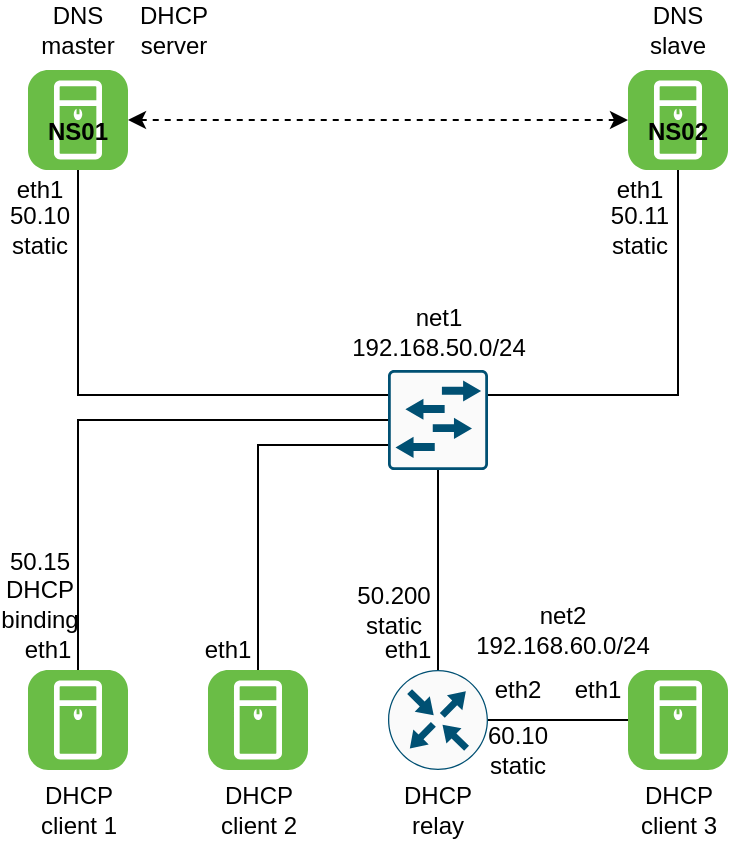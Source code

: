 <mxfile version="13.0.3" type="device"><diagram id="3a8wBe8YZLHmMHVvdr4T" name="Page-1"><mxGraphModel dx="456" dy="817" grid="1" gridSize="10" guides="1" tooltips="1" connect="1" arrows="1" fold="1" page="1" pageScale="1" pageWidth="1169" pageHeight="827" math="0" shadow="0"><root><mxCell id="0"/><mxCell id="1" parent="0"/><mxCell id="9jzsxlBcywDlB1LzhlgA-4" style="edgeStyle=orthogonalEdgeStyle;rounded=0;orthogonalLoop=1;jettySize=auto;html=1;exitX=0.5;exitY=1;exitDx=0;exitDy=0;exitPerimeter=0;entryX=0;entryY=0.25;entryDx=0;entryDy=0;entryPerimeter=0;endArrow=none;endFill=0;" parent="1" source="9jzsxlBcywDlB1LzhlgA-1" target="9jzsxlBcywDlB1LzhlgA-3" edge="1"><mxGeometry relative="1" as="geometry"/></mxCell><mxCell id="9jzsxlBcywDlB1LzhlgA-7" style="edgeStyle=orthogonalEdgeStyle;rounded=0;orthogonalLoop=1;jettySize=auto;html=1;exitX=1;exitY=0.5;exitDx=0;exitDy=0;exitPerimeter=0;entryX=0;entryY=0.5;entryDx=0;entryDy=0;entryPerimeter=0;dashed=1;startArrow=classic;startFill=1;" parent="1" source="9jzsxlBcywDlB1LzhlgA-1" target="9jzsxlBcywDlB1LzhlgA-2" edge="1"><mxGeometry relative="1" as="geometry"/></mxCell><mxCell id="9jzsxlBcywDlB1LzhlgA-1" value="" style="verticalLabelPosition=bottom;html=1;fillColor=#6ABD46;verticalAlign=top;align=center;points=[[0.06,0.06,0],[0.94,0.06,0],[0.94,0.94,0],[0.06,0.94,0],[0.25,0,0],[0.5,0,0],[0.75,0,0],[1,0.25,0],[1,0.5,0],[1,0.75,0],[0.75,1,0],[0.5,1,0],[0.25,1,0],[0,0.75,0],[0,0.5,0],[0,0.25,0]];pointerEvents=1;shape=mxgraph.cisco_safe.architecture.server;" parent="1" vertex="1"><mxGeometry x="434" y="239" width="50" height="50" as="geometry"/></mxCell><mxCell id="9jzsxlBcywDlB1LzhlgA-5" style="edgeStyle=orthogonalEdgeStyle;rounded=0;orthogonalLoop=1;jettySize=auto;html=1;exitX=0.5;exitY=1;exitDx=0;exitDy=0;exitPerimeter=0;entryX=1;entryY=0.25;entryDx=0;entryDy=0;entryPerimeter=0;endArrow=none;endFill=0;" parent="1" source="9jzsxlBcywDlB1LzhlgA-2" target="9jzsxlBcywDlB1LzhlgA-3" edge="1"><mxGeometry relative="1" as="geometry"/></mxCell><mxCell id="9jzsxlBcywDlB1LzhlgA-2" value="" style="verticalLabelPosition=bottom;html=1;fillColor=#6ABD46;verticalAlign=top;align=center;points=[[0.06,0.06,0],[0.94,0.06,0],[0.94,0.94,0],[0.06,0.94,0],[0.25,0,0],[0.5,0,0],[0.75,0,0],[1,0.25,0],[1,0.5,0],[1,0.75,0],[0.75,1,0],[0.5,1,0],[0.25,1,0],[0,0.75,0],[0,0.5,0],[0,0.25,0]];pointerEvents=1;shape=mxgraph.cisco_safe.architecture.server;" parent="1" vertex="1"><mxGeometry x="734" y="239" width="50" height="50" as="geometry"/></mxCell><mxCell id="9jzsxlBcywDlB1LzhlgA-3" value="" style="points=[[0.015,0.015,0],[0.985,0.015,0],[0.985,0.985,0],[0.015,0.985,0],[0.25,0,0],[0.5,0,0],[0.75,0,0],[1,0.25,0],[1,0.5,0],[1,0.75,0],[0.75,1,0],[0.5,1,0],[0.25,1,0],[0,0.75,0],[0,0.5,0],[0,0.25,0]];verticalLabelPosition=bottom;html=1;verticalAlign=top;aspect=fixed;align=center;pointerEvents=1;shape=mxgraph.cisco19.rect;prIcon=l2_switch;fillColor=#FAFAFA;strokeColor=#005073;" parent="1" vertex="1"><mxGeometry x="614" y="389" width="50" height="50" as="geometry"/></mxCell><mxCell id="9jzsxlBcywDlB1LzhlgA-8" value="DNS master" style="text;html=1;strokeColor=none;fillColor=none;align=center;verticalAlign=middle;whiteSpace=wrap;rounded=0;" parent="1" vertex="1"><mxGeometry x="439" y="209" width="40" height="20" as="geometry"/></mxCell><mxCell id="9jzsxlBcywDlB1LzhlgA-9" value="DNS slave" style="text;html=1;strokeColor=none;fillColor=none;align=center;verticalAlign=middle;whiteSpace=wrap;rounded=0;" parent="1" vertex="1"><mxGeometry x="739" y="209" width="40" height="20" as="geometry"/></mxCell><mxCell id="9jzsxlBcywDlB1LzhlgA-10" value="DHCP server" style="text;html=1;strokeColor=none;fillColor=none;align=center;verticalAlign=middle;whiteSpace=wrap;rounded=0;" parent="1" vertex="1"><mxGeometry x="486.5" y="209" width="40" height="20" as="geometry"/></mxCell><mxCell id="9jzsxlBcywDlB1LzhlgA-12" style="edgeStyle=orthogonalEdgeStyle;rounded=0;orthogonalLoop=1;jettySize=auto;html=1;exitX=0.5;exitY=0;exitDx=0;exitDy=0;exitPerimeter=0;entryX=0.5;entryY=1;entryDx=0;entryDy=0;entryPerimeter=0;startArrow=none;startFill=0;endArrow=none;endFill=0;" parent="1" source="9jzsxlBcywDlB1LzhlgA-11" target="9jzsxlBcywDlB1LzhlgA-3" edge="1"><mxGeometry relative="1" as="geometry"/></mxCell><mxCell id="9jzsxlBcywDlB1LzhlgA-11" value="" style="points=[[0.5,0,0],[1,0.5,0],[0.5,1,0],[0,0.5,0],[0.145,0.145,0],[0.856,0.145,0],[0.855,0.856,0],[0.145,0.855,0]];verticalLabelPosition=bottom;html=1;verticalAlign=top;aspect=fixed;align=center;pointerEvents=1;shape=mxgraph.cisco19.rect;prIcon=router;fillColor=#FAFAFA;strokeColor=#005073;" parent="1" vertex="1"><mxGeometry x="614" y="539" width="50" height="50" as="geometry"/></mxCell><mxCell id="9jzsxlBcywDlB1LzhlgA-14" style="edgeStyle=orthogonalEdgeStyle;rounded=0;orthogonalLoop=1;jettySize=auto;html=1;exitX=0.5;exitY=0;exitDx=0;exitDy=0;exitPerimeter=0;entryX=0;entryY=0.5;entryDx=0;entryDy=0;entryPerimeter=0;startArrow=none;startFill=0;endArrow=none;endFill=0;" parent="1" source="9jzsxlBcywDlB1LzhlgA-13" target="9jzsxlBcywDlB1LzhlgA-3" edge="1"><mxGeometry relative="1" as="geometry"/></mxCell><mxCell id="9jzsxlBcywDlB1LzhlgA-13" value="" style="verticalLabelPosition=bottom;html=1;fillColor=#6ABD46;verticalAlign=top;align=center;points=[[0.06,0.06,0],[0.94,0.06,0],[0.94,0.94,0],[0.06,0.94,0],[0.25,0,0],[0.5,0,0],[0.75,0,0],[1,0.25,0],[1,0.5,0],[1,0.75,0],[0.75,1,0],[0.5,1,0],[0.25,1,0],[0,0.75,0],[0,0.5,0],[0,0.25,0]];pointerEvents=1;shape=mxgraph.cisco_safe.architecture.server;" parent="1" vertex="1"><mxGeometry x="434" y="539" width="50" height="50" as="geometry"/></mxCell><mxCell id="9jzsxlBcywDlB1LzhlgA-17" style="edgeStyle=orthogonalEdgeStyle;rounded=0;orthogonalLoop=1;jettySize=auto;html=1;exitX=0;exitY=0.5;exitDx=0;exitDy=0;exitPerimeter=0;entryX=1;entryY=0.5;entryDx=0;entryDy=0;entryPerimeter=0;startArrow=none;startFill=0;endArrow=none;endFill=0;" parent="1" source="9jzsxlBcywDlB1LzhlgA-15" target="9jzsxlBcywDlB1LzhlgA-11" edge="1"><mxGeometry relative="1" as="geometry"/></mxCell><mxCell id="9jzsxlBcywDlB1LzhlgA-15" value="" style="verticalLabelPosition=bottom;html=1;fillColor=#6ABD46;verticalAlign=top;align=center;points=[[0.06,0.06,0],[0.94,0.06,0],[0.94,0.94,0],[0.06,0.94,0],[0.25,0,0],[0.5,0,0],[0.75,0,0],[1,0.25,0],[1,0.5,0],[1,0.75,0],[0.75,1,0],[0.5,1,0],[0.25,1,0],[0,0.75,0],[0,0.5,0],[0,0.25,0]];pointerEvents=1;shape=mxgraph.cisco_safe.architecture.server;" parent="1" vertex="1"><mxGeometry x="734" y="539" width="50" height="50" as="geometry"/></mxCell><mxCell id="9jzsxlBcywDlB1LzhlgA-18" value="DHCP client 1" style="text;html=1;strokeColor=none;fillColor=none;align=center;verticalAlign=middle;whiteSpace=wrap;rounded=0;" parent="1" vertex="1"><mxGeometry x="431.5" y="599" width="55" height="20" as="geometry"/></mxCell><mxCell id="9jzsxlBcywDlB1LzhlgA-19" value="DHCP client 3" style="text;html=1;strokeColor=none;fillColor=none;align=center;verticalAlign=middle;whiteSpace=wrap;rounded=0;" parent="1" vertex="1"><mxGeometry x="736.5" y="599" width="45" height="20" as="geometry"/></mxCell><mxCell id="9jzsxlBcywDlB1LzhlgA-20" value="DHCP relay" style="text;html=1;strokeColor=none;fillColor=none;align=center;verticalAlign=middle;whiteSpace=wrap;rounded=0;" parent="1" vertex="1"><mxGeometry x="619" y="599" width="40" height="20" as="geometry"/></mxCell><mxCell id="9jzsxlBcywDlB1LzhlgA-23" style="edgeStyle=orthogonalEdgeStyle;rounded=0;orthogonalLoop=1;jettySize=auto;html=1;exitX=0.5;exitY=0;exitDx=0;exitDy=0;exitPerimeter=0;entryX=0;entryY=0.75;entryDx=0;entryDy=0;entryPerimeter=0;startArrow=none;startFill=0;endArrow=none;endFill=0;" parent="1" source="9jzsxlBcywDlB1LzhlgA-21" target="9jzsxlBcywDlB1LzhlgA-3" edge="1"><mxGeometry relative="1" as="geometry"/></mxCell><mxCell id="9jzsxlBcywDlB1LzhlgA-21" value="" style="verticalLabelPosition=bottom;html=1;fillColor=#6ABD46;verticalAlign=top;align=center;points=[[0.06,0.06,0],[0.94,0.06,0],[0.94,0.94,0],[0.06,0.94,0],[0.25,0,0],[0.5,0,0],[0.75,0,0],[1,0.25,0],[1,0.5,0],[1,0.75,0],[0.75,1,0],[0.5,1,0],[0.25,1,0],[0,0.75,0],[0,0.5,0],[0,0.25,0]];pointerEvents=1;shape=mxgraph.cisco_safe.architecture.server;" parent="1" vertex="1"><mxGeometry x="524" y="539" width="50" height="50" as="geometry"/></mxCell><mxCell id="9jzsxlBcywDlB1LzhlgA-22" value="DHCP client 2" style="text;html=1;strokeColor=none;fillColor=none;align=center;verticalAlign=middle;whiteSpace=wrap;rounded=0;" parent="1" vertex="1"><mxGeometry x="526.5" y="599" width="45" height="20" as="geometry"/></mxCell><mxCell id="9jzsxlBcywDlB1LzhlgA-24" value="net1&lt;br&gt;192.168.50.0/24" style="text;html=1;strokeColor=none;fillColor=none;align=center;verticalAlign=middle;whiteSpace=wrap;rounded=0;" parent="1" vertex="1"><mxGeometry x="596.5" y="360" width="85" height="20" as="geometry"/></mxCell><mxCell id="9jzsxlBcywDlB1LzhlgA-25" value="net2&lt;br&gt;192.168.60.0/24" style="text;html=1;strokeColor=none;fillColor=none;align=center;verticalAlign=middle;whiteSpace=wrap;rounded=0;" parent="1" vertex="1"><mxGeometry x="659" y="509" width="85" height="20" as="geometry"/></mxCell><mxCell id="9jzsxlBcywDlB1LzhlgA-26" value="eth1" style="text;html=1;strokeColor=none;fillColor=none;align=center;verticalAlign=middle;whiteSpace=wrap;rounded=0;" parent="1" vertex="1"><mxGeometry x="420" y="289" width="40" height="20" as="geometry"/></mxCell><mxCell id="9jzsxlBcywDlB1LzhlgA-27" value="eth1" style="text;html=1;strokeColor=none;fillColor=none;align=center;verticalAlign=middle;whiteSpace=wrap;rounded=0;" parent="1" vertex="1"><mxGeometry x="424" y="519" width="40" height="20" as="geometry"/></mxCell><mxCell id="9jzsxlBcywDlB1LzhlgA-28" value="eth1" style="text;html=1;strokeColor=none;fillColor=none;align=center;verticalAlign=middle;whiteSpace=wrap;rounded=0;" parent="1" vertex="1"><mxGeometry x="514" y="519" width="40" height="20" as="geometry"/></mxCell><mxCell id="9jzsxlBcywDlB1LzhlgA-29" value="eth1" style="text;html=1;strokeColor=none;fillColor=none;align=center;verticalAlign=middle;whiteSpace=wrap;rounded=0;" parent="1" vertex="1"><mxGeometry x="720" y="289" width="40" height="20" as="geometry"/></mxCell><mxCell id="9jzsxlBcywDlB1LzhlgA-30" value="eth1" style="text;html=1;strokeColor=none;fillColor=none;align=center;verticalAlign=middle;whiteSpace=wrap;rounded=0;" parent="1" vertex="1"><mxGeometry x="699" y="539" width="40" height="20" as="geometry"/></mxCell><mxCell id="9jzsxlBcywDlB1LzhlgA-33" value="eth2" style="text;html=1;strokeColor=none;fillColor=none;align=center;verticalAlign=middle;whiteSpace=wrap;rounded=0;" parent="1" vertex="1"><mxGeometry x="659" y="539" width="40" height="20" as="geometry"/></mxCell><mxCell id="9jzsxlBcywDlB1LzhlgA-34" value="eth1" style="text;html=1;strokeColor=none;fillColor=none;align=center;verticalAlign=middle;whiteSpace=wrap;rounded=0;" parent="1" vertex="1"><mxGeometry x="604" y="519" width="40" height="20" as="geometry"/></mxCell><mxCell id="S18WboIuswxZk9pgh9w--1" value="NS01" style="text;html=1;strokeColor=none;fillColor=none;align=center;verticalAlign=middle;whiteSpace=wrap;rounded=0;fontStyle=1" vertex="1" parent="1"><mxGeometry x="439" y="260" width="40" height="20" as="geometry"/></mxCell><mxCell id="S18WboIuswxZk9pgh9w--2" value="NS02" style="text;html=1;strokeColor=none;fillColor=none;align=center;verticalAlign=middle;whiteSpace=wrap;rounded=0;fontStyle=1" vertex="1" parent="1"><mxGeometry x="739" y="260" width="40" height="20" as="geometry"/></mxCell><mxCell id="S18WboIuswxZk9pgh9w--3" value="50.10&lt;br&gt;static" style="text;html=1;strokeColor=none;fillColor=none;align=center;verticalAlign=middle;whiteSpace=wrap;rounded=0;" vertex="1" parent="1"><mxGeometry x="420" y="309" width="40" height="20" as="geometry"/></mxCell><mxCell id="S18WboIuswxZk9pgh9w--4" value="50.11&lt;br&gt;static" style="text;html=1;strokeColor=none;fillColor=none;align=center;verticalAlign=middle;whiteSpace=wrap;rounded=0;" vertex="1" parent="1"><mxGeometry x="720" y="309" width="40" height="20" as="geometry"/></mxCell><mxCell id="S18WboIuswxZk9pgh9w--5" value="60.10&lt;br&gt;static" style="text;html=1;strokeColor=none;fillColor=none;align=center;verticalAlign=middle;whiteSpace=wrap;rounded=0;" vertex="1" parent="1"><mxGeometry x="659" y="569" width="40" height="20" as="geometry"/></mxCell><mxCell id="S18WboIuswxZk9pgh9w--6" value="50.200&lt;br&gt;static" style="text;html=1;strokeColor=none;fillColor=none;align=center;verticalAlign=middle;whiteSpace=wrap;rounded=0;" vertex="1" parent="1"><mxGeometry x="596.5" y="499" width="40" height="20" as="geometry"/></mxCell><mxCell id="S18WboIuswxZk9pgh9w--7" value="50.15&lt;br&gt;DHCP&lt;br&gt;binding" style="text;html=1;strokeColor=none;fillColor=none;align=center;verticalAlign=middle;whiteSpace=wrap;rounded=0;" vertex="1" parent="1"><mxGeometry x="420" y="489" width="40" height="20" as="geometry"/></mxCell></root></mxGraphModel></diagram></mxfile>